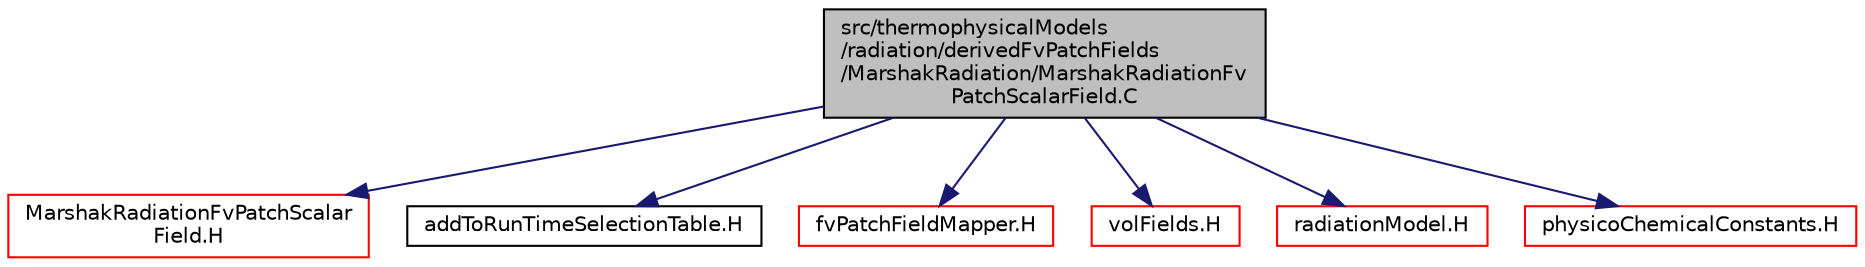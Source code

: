 digraph "src/thermophysicalModels/radiation/derivedFvPatchFields/MarshakRadiation/MarshakRadiationFvPatchScalarField.C"
{
  bgcolor="transparent";
  edge [fontname="Helvetica",fontsize="10",labelfontname="Helvetica",labelfontsize="10"];
  node [fontname="Helvetica",fontsize="10",shape=record];
  Node1 [label="src/thermophysicalModels\l/radiation/derivedFvPatchFields\l/MarshakRadiation/MarshakRadiationFv\lPatchScalarField.C",height=0.2,width=0.4,color="black", fillcolor="grey75", style="filled", fontcolor="black"];
  Node1 -> Node2 [color="midnightblue",fontsize="10",style="solid",fontname="Helvetica"];
  Node2 [label="MarshakRadiationFvPatchScalar\lField.H",height=0.2,width=0.4,color="red",URL="$a10304.html"];
  Node1 -> Node3 [color="midnightblue",fontsize="10",style="solid",fontname="Helvetica"];
  Node3 [label="addToRunTimeSelectionTable.H",height=0.2,width=0.4,color="black",URL="$a08025.html",tooltip="Macros for easy insertion into run-time selection tables. "];
  Node1 -> Node4 [color="midnightblue",fontsize="10",style="solid",fontname="Helvetica"];
  Node4 [label="fvPatchFieldMapper.H",height=0.2,width=0.4,color="red",URL="$a05695.html"];
  Node1 -> Node5 [color="midnightblue",fontsize="10",style="solid",fontname="Helvetica"];
  Node5 [label="volFields.H",height=0.2,width=0.4,color="red",URL="$a05789.html"];
  Node1 -> Node6 [color="midnightblue",fontsize="10",style="solid",fontname="Helvetica"];
  Node6 [label="radiationModel.H",height=0.2,width=0.4,color="red",URL="$a10329.html"];
  Node1 -> Node7 [color="midnightblue",fontsize="10",style="solid",fontname="Helvetica"];
  Node7 [label="physicoChemicalConstants.H",height=0.2,width=0.4,color="red",URL="$a08348.html"];
}
